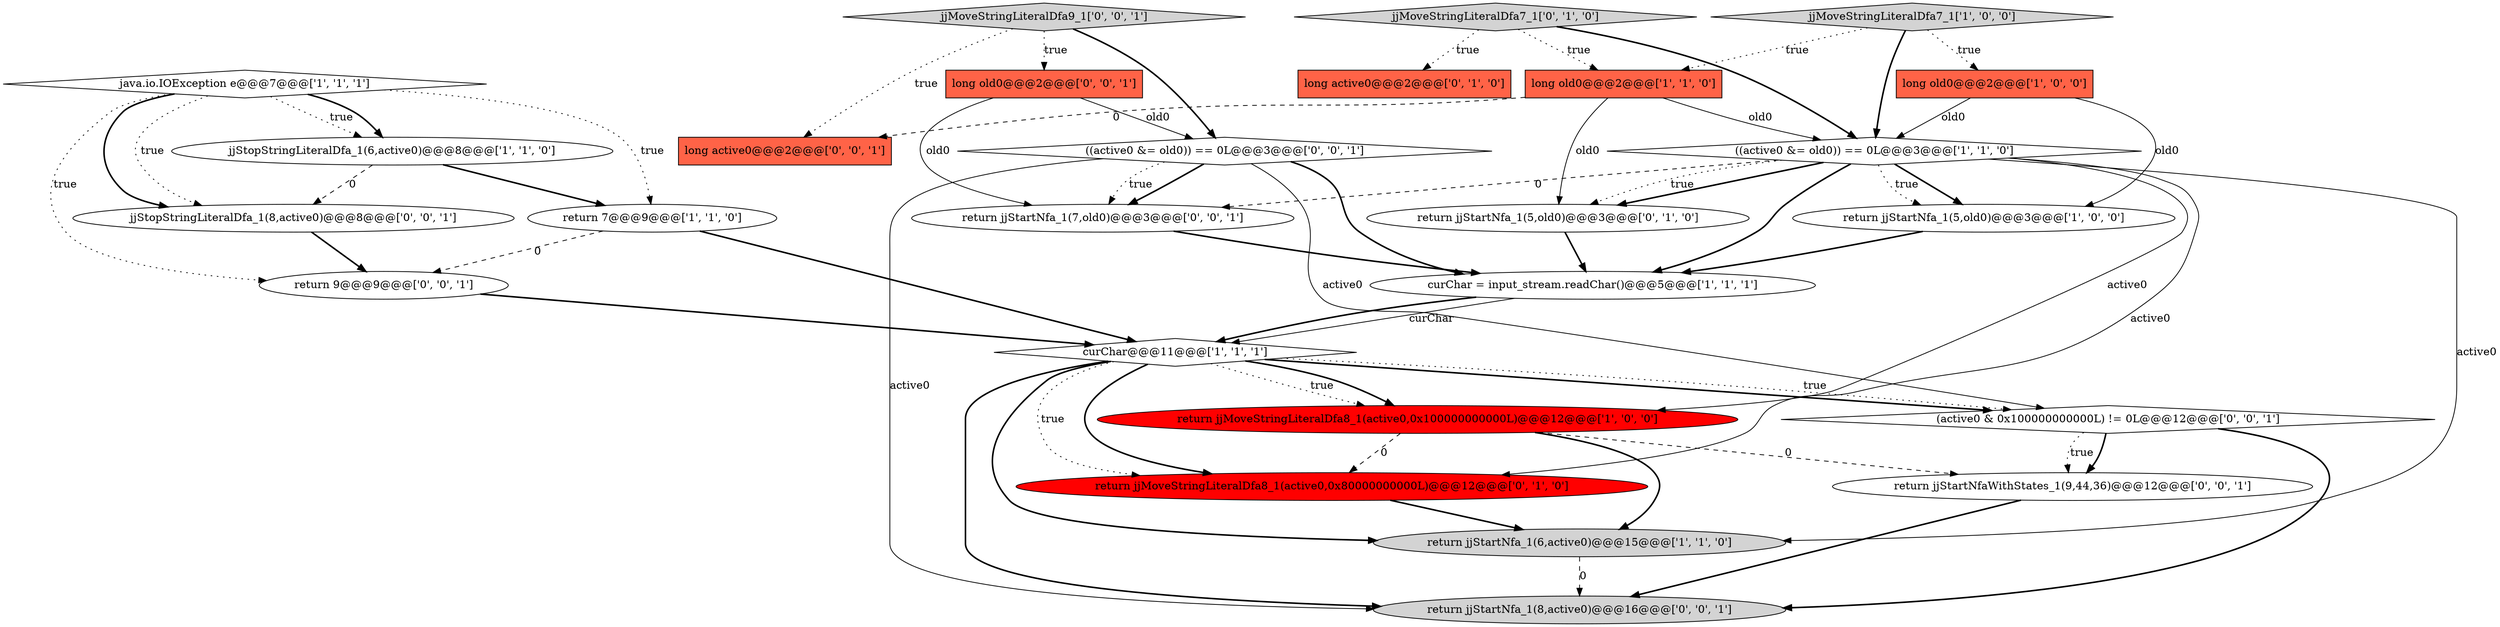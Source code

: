 digraph {
4 [style = filled, label = "long old0@@@2@@@['1', '0', '0']", fillcolor = tomato, shape = box image = "AAA0AAABBB1BBB"];
3 [style = filled, label = "jjStopStringLiteralDfa_1(6,active0)@@@8@@@['1', '1', '0']", fillcolor = white, shape = ellipse image = "AAA0AAABBB1BBB"];
16 [style = filled, label = "(active0 & 0x100000000000L) != 0L@@@12@@@['0', '0', '1']", fillcolor = white, shape = diamond image = "AAA0AAABBB3BBB"];
8 [style = filled, label = "curChar = input_stream.readChar()@@@5@@@['1', '1', '1']", fillcolor = white, shape = ellipse image = "AAA0AAABBB1BBB"];
5 [style = filled, label = "long old0@@@2@@@['1', '1', '0']", fillcolor = tomato, shape = box image = "AAA0AAABBB1BBB"];
23 [style = filled, label = "long active0@@@2@@@['0', '0', '1']", fillcolor = tomato, shape = box image = "AAA0AAABBB3BBB"];
13 [style = filled, label = "long active0@@@2@@@['0', '1', '0']", fillcolor = tomato, shape = box image = "AAA0AAABBB2BBB"];
6 [style = filled, label = "jjMoveStringLiteralDfa7_1['1', '0', '0']", fillcolor = lightgray, shape = diamond image = "AAA0AAABBB1BBB"];
12 [style = filled, label = "return jjStartNfa_1(5,old0)@@@3@@@['0', '1', '0']", fillcolor = white, shape = ellipse image = "AAA0AAABBB2BBB"];
24 [style = filled, label = "jjStopStringLiteralDfa_1(8,active0)@@@8@@@['0', '0', '1']", fillcolor = white, shape = ellipse image = "AAA0AAABBB3BBB"];
21 [style = filled, label = "return jjStartNfaWithStates_1(9,44,36)@@@12@@@['0', '0', '1']", fillcolor = white, shape = ellipse image = "AAA0AAABBB3BBB"];
22 [style = filled, label = "long old0@@@2@@@['0', '0', '1']", fillcolor = tomato, shape = box image = "AAA0AAABBB3BBB"];
18 [style = filled, label = "return jjStartNfa_1(8,active0)@@@16@@@['0', '0', '1']", fillcolor = lightgray, shape = ellipse image = "AAA0AAABBB3BBB"];
15 [style = filled, label = "jjMoveStringLiteralDfa7_1['0', '1', '0']", fillcolor = lightgray, shape = diamond image = "AAA0AAABBB2BBB"];
19 [style = filled, label = "return jjStartNfa_1(7,old0)@@@3@@@['0', '0', '1']", fillcolor = white, shape = ellipse image = "AAA0AAABBB3BBB"];
7 [style = filled, label = "return 7@@@9@@@['1', '1', '0']", fillcolor = white, shape = ellipse image = "AAA0AAABBB1BBB"];
9 [style = filled, label = "curChar@@@11@@@['1', '1', '1']", fillcolor = white, shape = diamond image = "AAA0AAABBB1BBB"];
10 [style = filled, label = "java.io.IOException e@@@7@@@['1', '1', '1']", fillcolor = white, shape = diamond image = "AAA0AAABBB1BBB"];
14 [style = filled, label = "return jjMoveStringLiteralDfa8_1(active0,0x80000000000L)@@@12@@@['0', '1', '0']", fillcolor = red, shape = ellipse image = "AAA1AAABBB2BBB"];
20 [style = filled, label = "return 9@@@9@@@['0', '0', '1']", fillcolor = white, shape = ellipse image = "AAA0AAABBB3BBB"];
0 [style = filled, label = "return jjMoveStringLiteralDfa8_1(active0,0x100000000000L)@@@12@@@['1', '0', '0']", fillcolor = red, shape = ellipse image = "AAA1AAABBB1BBB"];
2 [style = filled, label = "((active0 &= old0)) == 0L@@@3@@@['1', '1', '0']", fillcolor = white, shape = diamond image = "AAA0AAABBB1BBB"];
25 [style = filled, label = "jjMoveStringLiteralDfa9_1['0', '0', '1']", fillcolor = lightgray, shape = diamond image = "AAA0AAABBB3BBB"];
1 [style = filled, label = "return jjStartNfa_1(5,old0)@@@3@@@['1', '0', '0']", fillcolor = white, shape = ellipse image = "AAA0AAABBB1BBB"];
17 [style = filled, label = "((active0 &= old0)) == 0L@@@3@@@['0', '0', '1']", fillcolor = white, shape = diamond image = "AAA0AAABBB3BBB"];
11 [style = filled, label = "return jjStartNfa_1(6,active0)@@@15@@@['1', '1', '0']", fillcolor = lightgray, shape = ellipse image = "AAA0AAABBB1BBB"];
15->5 [style = dotted, label="true"];
17->8 [style = bold, label=""];
17->18 [style = solid, label="active0"];
15->2 [style = bold, label=""];
9->0 [style = dotted, label="true"];
16->18 [style = bold, label=""];
1->8 [style = bold, label=""];
2->19 [style = dashed, label="0"];
9->0 [style = bold, label=""];
9->11 [style = bold, label=""];
8->9 [style = solid, label="curChar"];
20->9 [style = bold, label=""];
17->16 [style = solid, label="active0"];
5->12 [style = solid, label="old0"];
2->1 [style = bold, label=""];
10->24 [style = bold, label=""];
5->23 [style = dashed, label="0"];
3->24 [style = dashed, label="0"];
10->3 [style = dotted, label="true"];
2->8 [style = bold, label=""];
10->3 [style = bold, label=""];
0->11 [style = bold, label=""];
7->20 [style = dashed, label="0"];
2->11 [style = solid, label="active0"];
25->17 [style = bold, label=""];
17->19 [style = bold, label=""];
9->14 [style = dotted, label="true"];
19->8 [style = bold, label=""];
2->12 [style = bold, label=""];
9->16 [style = bold, label=""];
21->18 [style = bold, label=""];
15->13 [style = dotted, label="true"];
6->2 [style = bold, label=""];
24->20 [style = bold, label=""];
7->9 [style = bold, label=""];
0->14 [style = dashed, label="0"];
9->18 [style = bold, label=""];
22->17 [style = solid, label="old0"];
6->4 [style = dotted, label="true"];
3->7 [style = bold, label=""];
2->1 [style = dotted, label="true"];
4->1 [style = solid, label="old0"];
5->2 [style = solid, label="old0"];
10->24 [style = dotted, label="true"];
10->20 [style = dotted, label="true"];
12->8 [style = bold, label=""];
16->21 [style = bold, label=""];
0->21 [style = dashed, label="0"];
11->18 [style = dashed, label="0"];
22->19 [style = solid, label="old0"];
17->19 [style = dotted, label="true"];
25->22 [style = dotted, label="true"];
2->12 [style = dotted, label="true"];
8->9 [style = bold, label=""];
9->14 [style = bold, label=""];
4->2 [style = solid, label="old0"];
16->21 [style = dotted, label="true"];
25->23 [style = dotted, label="true"];
9->16 [style = dotted, label="true"];
2->0 [style = solid, label="active0"];
14->11 [style = bold, label=""];
2->14 [style = solid, label="active0"];
10->7 [style = dotted, label="true"];
6->5 [style = dotted, label="true"];
}
